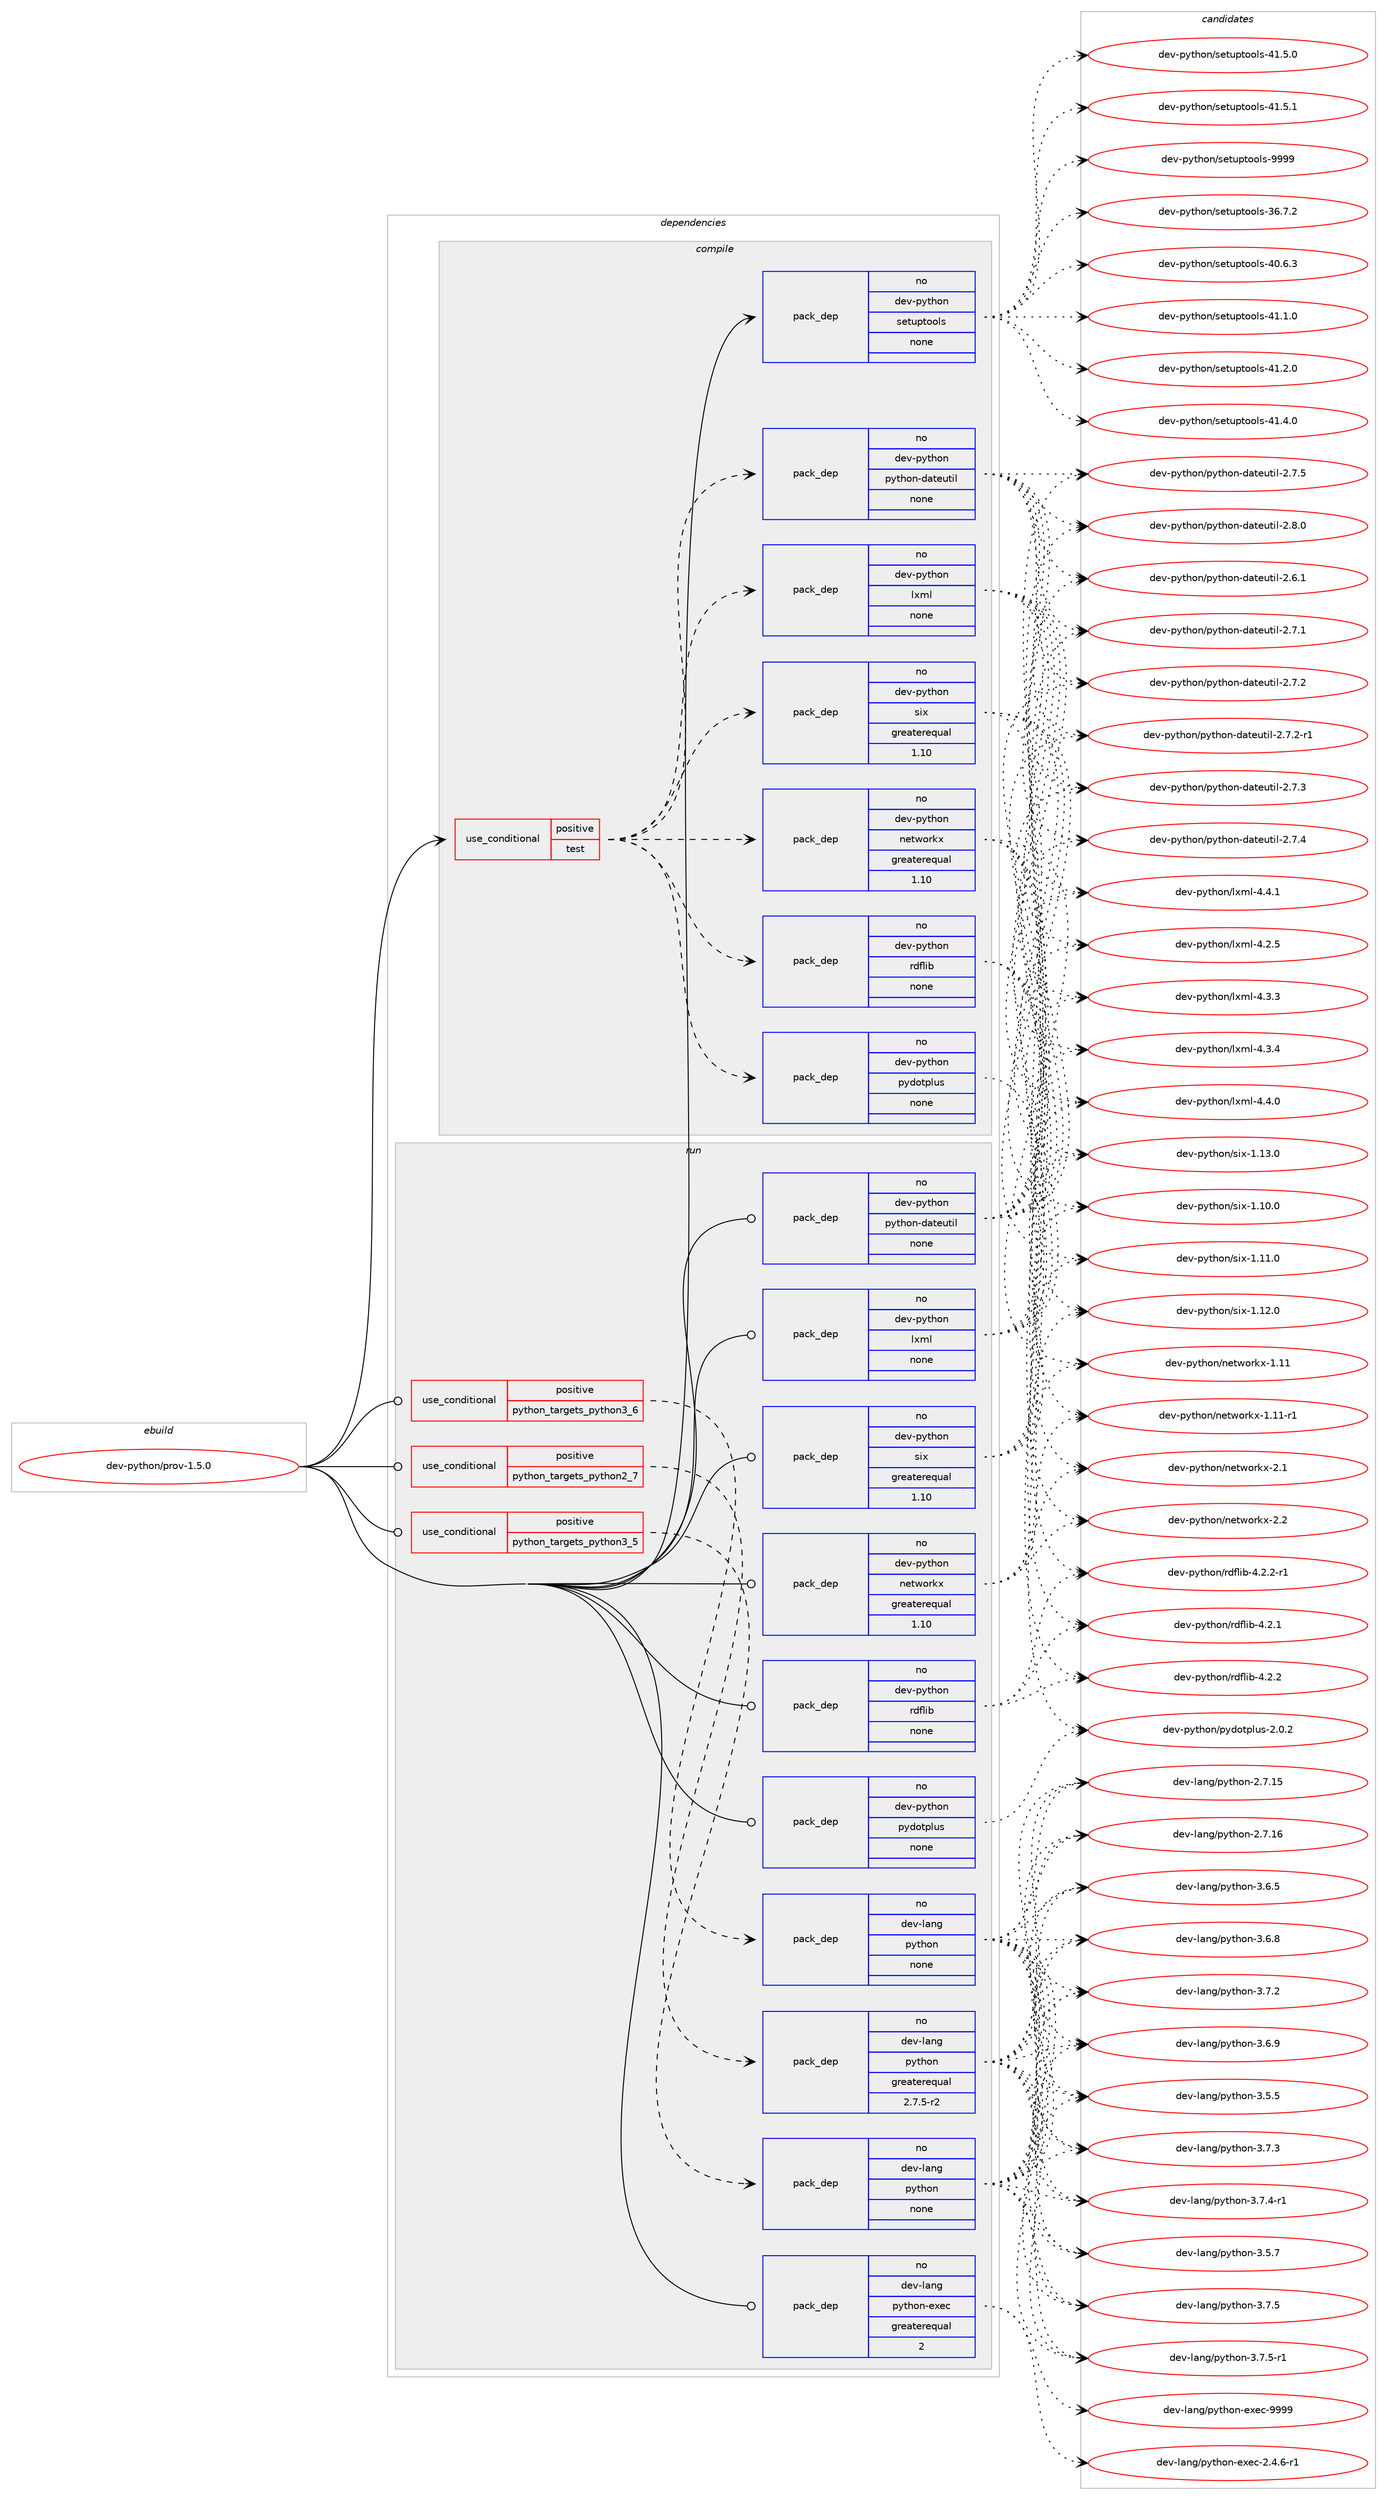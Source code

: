 digraph prolog {

# *************
# Graph options
# *************

newrank=true;
concentrate=true;
compound=true;
graph [rankdir=LR,fontname=Helvetica,fontsize=10,ranksep=1.5];#, ranksep=2.5, nodesep=0.2];
edge  [arrowhead=vee];
node  [fontname=Helvetica,fontsize=10];

# **********
# The ebuild
# **********

subgraph cluster_leftcol {
color=gray;
rank=same;
label=<<i>ebuild</i>>;
id [label="dev-python/prov-1.5.0", color=red, width=4, href="../dev-python/prov-1.5.0.svg"];
}

# ****************
# The dependencies
# ****************

subgraph cluster_midcol {
color=gray;
label=<<i>dependencies</i>>;
subgraph cluster_compile {
fillcolor="#eeeeee";
style=filled;
label=<<i>compile</i>>;
subgraph cond144978 {
dependency623239 [label=<<TABLE BORDER="0" CELLBORDER="1" CELLSPACING="0" CELLPADDING="4"><TR><TD ROWSPAN="3" CELLPADDING="10">use_conditional</TD></TR><TR><TD>positive</TD></TR><TR><TD>test</TD></TR></TABLE>>, shape=none, color=red];
subgraph pack466417 {
dependency623240 [label=<<TABLE BORDER="0" CELLBORDER="1" CELLSPACING="0" CELLPADDING="4" WIDTH="220"><TR><TD ROWSPAN="6" CELLPADDING="30">pack_dep</TD></TR><TR><TD WIDTH="110">no</TD></TR><TR><TD>dev-python</TD></TR><TR><TD>pydotplus</TD></TR><TR><TD>none</TD></TR><TR><TD></TD></TR></TABLE>>, shape=none, color=blue];
}
dependency623239:e -> dependency623240:w [weight=20,style="dashed",arrowhead="vee"];
subgraph pack466418 {
dependency623241 [label=<<TABLE BORDER="0" CELLBORDER="1" CELLSPACING="0" CELLPADDING="4" WIDTH="220"><TR><TD ROWSPAN="6" CELLPADDING="30">pack_dep</TD></TR><TR><TD WIDTH="110">no</TD></TR><TR><TD>dev-python</TD></TR><TR><TD>python-dateutil</TD></TR><TR><TD>none</TD></TR><TR><TD></TD></TR></TABLE>>, shape=none, color=blue];
}
dependency623239:e -> dependency623241:w [weight=20,style="dashed",arrowhead="vee"];
subgraph pack466419 {
dependency623242 [label=<<TABLE BORDER="0" CELLBORDER="1" CELLSPACING="0" CELLPADDING="4" WIDTH="220"><TR><TD ROWSPAN="6" CELLPADDING="30">pack_dep</TD></TR><TR><TD WIDTH="110">no</TD></TR><TR><TD>dev-python</TD></TR><TR><TD>lxml</TD></TR><TR><TD>none</TD></TR><TR><TD></TD></TR></TABLE>>, shape=none, color=blue];
}
dependency623239:e -> dependency623242:w [weight=20,style="dashed",arrowhead="vee"];
subgraph pack466420 {
dependency623243 [label=<<TABLE BORDER="0" CELLBORDER="1" CELLSPACING="0" CELLPADDING="4" WIDTH="220"><TR><TD ROWSPAN="6" CELLPADDING="30">pack_dep</TD></TR><TR><TD WIDTH="110">no</TD></TR><TR><TD>dev-python</TD></TR><TR><TD>networkx</TD></TR><TR><TD>greaterequal</TD></TR><TR><TD>1.10</TD></TR></TABLE>>, shape=none, color=blue];
}
dependency623239:e -> dependency623243:w [weight=20,style="dashed",arrowhead="vee"];
subgraph pack466421 {
dependency623244 [label=<<TABLE BORDER="0" CELLBORDER="1" CELLSPACING="0" CELLPADDING="4" WIDTH="220"><TR><TD ROWSPAN="6" CELLPADDING="30">pack_dep</TD></TR><TR><TD WIDTH="110">no</TD></TR><TR><TD>dev-python</TD></TR><TR><TD>rdflib</TD></TR><TR><TD>none</TD></TR><TR><TD></TD></TR></TABLE>>, shape=none, color=blue];
}
dependency623239:e -> dependency623244:w [weight=20,style="dashed",arrowhead="vee"];
subgraph pack466422 {
dependency623245 [label=<<TABLE BORDER="0" CELLBORDER="1" CELLSPACING="0" CELLPADDING="4" WIDTH="220"><TR><TD ROWSPAN="6" CELLPADDING="30">pack_dep</TD></TR><TR><TD WIDTH="110">no</TD></TR><TR><TD>dev-python</TD></TR><TR><TD>six</TD></TR><TR><TD>greaterequal</TD></TR><TR><TD>1.10</TD></TR></TABLE>>, shape=none, color=blue];
}
dependency623239:e -> dependency623245:w [weight=20,style="dashed",arrowhead="vee"];
}
id:e -> dependency623239:w [weight=20,style="solid",arrowhead="vee"];
subgraph pack466423 {
dependency623246 [label=<<TABLE BORDER="0" CELLBORDER="1" CELLSPACING="0" CELLPADDING="4" WIDTH="220"><TR><TD ROWSPAN="6" CELLPADDING="30">pack_dep</TD></TR><TR><TD WIDTH="110">no</TD></TR><TR><TD>dev-python</TD></TR><TR><TD>setuptools</TD></TR><TR><TD>none</TD></TR><TR><TD></TD></TR></TABLE>>, shape=none, color=blue];
}
id:e -> dependency623246:w [weight=20,style="solid",arrowhead="vee"];
}
subgraph cluster_compileandrun {
fillcolor="#eeeeee";
style=filled;
label=<<i>compile and run</i>>;
}
subgraph cluster_run {
fillcolor="#eeeeee";
style=filled;
label=<<i>run</i>>;
subgraph cond144979 {
dependency623247 [label=<<TABLE BORDER="0" CELLBORDER="1" CELLSPACING="0" CELLPADDING="4"><TR><TD ROWSPAN="3" CELLPADDING="10">use_conditional</TD></TR><TR><TD>positive</TD></TR><TR><TD>python_targets_python2_7</TD></TR></TABLE>>, shape=none, color=red];
subgraph pack466424 {
dependency623248 [label=<<TABLE BORDER="0" CELLBORDER="1" CELLSPACING="0" CELLPADDING="4" WIDTH="220"><TR><TD ROWSPAN="6" CELLPADDING="30">pack_dep</TD></TR><TR><TD WIDTH="110">no</TD></TR><TR><TD>dev-lang</TD></TR><TR><TD>python</TD></TR><TR><TD>greaterequal</TD></TR><TR><TD>2.7.5-r2</TD></TR></TABLE>>, shape=none, color=blue];
}
dependency623247:e -> dependency623248:w [weight=20,style="dashed",arrowhead="vee"];
}
id:e -> dependency623247:w [weight=20,style="solid",arrowhead="odot"];
subgraph cond144980 {
dependency623249 [label=<<TABLE BORDER="0" CELLBORDER="1" CELLSPACING="0" CELLPADDING="4"><TR><TD ROWSPAN="3" CELLPADDING="10">use_conditional</TD></TR><TR><TD>positive</TD></TR><TR><TD>python_targets_python3_5</TD></TR></TABLE>>, shape=none, color=red];
subgraph pack466425 {
dependency623250 [label=<<TABLE BORDER="0" CELLBORDER="1" CELLSPACING="0" CELLPADDING="4" WIDTH="220"><TR><TD ROWSPAN="6" CELLPADDING="30">pack_dep</TD></TR><TR><TD WIDTH="110">no</TD></TR><TR><TD>dev-lang</TD></TR><TR><TD>python</TD></TR><TR><TD>none</TD></TR><TR><TD></TD></TR></TABLE>>, shape=none, color=blue];
}
dependency623249:e -> dependency623250:w [weight=20,style="dashed",arrowhead="vee"];
}
id:e -> dependency623249:w [weight=20,style="solid",arrowhead="odot"];
subgraph cond144981 {
dependency623251 [label=<<TABLE BORDER="0" CELLBORDER="1" CELLSPACING="0" CELLPADDING="4"><TR><TD ROWSPAN="3" CELLPADDING="10">use_conditional</TD></TR><TR><TD>positive</TD></TR><TR><TD>python_targets_python3_6</TD></TR></TABLE>>, shape=none, color=red];
subgraph pack466426 {
dependency623252 [label=<<TABLE BORDER="0" CELLBORDER="1" CELLSPACING="0" CELLPADDING="4" WIDTH="220"><TR><TD ROWSPAN="6" CELLPADDING="30">pack_dep</TD></TR><TR><TD WIDTH="110">no</TD></TR><TR><TD>dev-lang</TD></TR><TR><TD>python</TD></TR><TR><TD>none</TD></TR><TR><TD></TD></TR></TABLE>>, shape=none, color=blue];
}
dependency623251:e -> dependency623252:w [weight=20,style="dashed",arrowhead="vee"];
}
id:e -> dependency623251:w [weight=20,style="solid",arrowhead="odot"];
subgraph pack466427 {
dependency623253 [label=<<TABLE BORDER="0" CELLBORDER="1" CELLSPACING="0" CELLPADDING="4" WIDTH="220"><TR><TD ROWSPAN="6" CELLPADDING="30">pack_dep</TD></TR><TR><TD WIDTH="110">no</TD></TR><TR><TD>dev-lang</TD></TR><TR><TD>python-exec</TD></TR><TR><TD>greaterequal</TD></TR><TR><TD>2</TD></TR></TABLE>>, shape=none, color=blue];
}
id:e -> dependency623253:w [weight=20,style="solid",arrowhead="odot"];
subgraph pack466428 {
dependency623254 [label=<<TABLE BORDER="0" CELLBORDER="1" CELLSPACING="0" CELLPADDING="4" WIDTH="220"><TR><TD ROWSPAN="6" CELLPADDING="30">pack_dep</TD></TR><TR><TD WIDTH="110">no</TD></TR><TR><TD>dev-python</TD></TR><TR><TD>lxml</TD></TR><TR><TD>none</TD></TR><TR><TD></TD></TR></TABLE>>, shape=none, color=blue];
}
id:e -> dependency623254:w [weight=20,style="solid",arrowhead="odot"];
subgraph pack466429 {
dependency623255 [label=<<TABLE BORDER="0" CELLBORDER="1" CELLSPACING="0" CELLPADDING="4" WIDTH="220"><TR><TD ROWSPAN="6" CELLPADDING="30">pack_dep</TD></TR><TR><TD WIDTH="110">no</TD></TR><TR><TD>dev-python</TD></TR><TR><TD>networkx</TD></TR><TR><TD>greaterequal</TD></TR><TR><TD>1.10</TD></TR></TABLE>>, shape=none, color=blue];
}
id:e -> dependency623255:w [weight=20,style="solid",arrowhead="odot"];
subgraph pack466430 {
dependency623256 [label=<<TABLE BORDER="0" CELLBORDER="1" CELLSPACING="0" CELLPADDING="4" WIDTH="220"><TR><TD ROWSPAN="6" CELLPADDING="30">pack_dep</TD></TR><TR><TD WIDTH="110">no</TD></TR><TR><TD>dev-python</TD></TR><TR><TD>pydotplus</TD></TR><TR><TD>none</TD></TR><TR><TD></TD></TR></TABLE>>, shape=none, color=blue];
}
id:e -> dependency623256:w [weight=20,style="solid",arrowhead="odot"];
subgraph pack466431 {
dependency623257 [label=<<TABLE BORDER="0" CELLBORDER="1" CELLSPACING="0" CELLPADDING="4" WIDTH="220"><TR><TD ROWSPAN="6" CELLPADDING="30">pack_dep</TD></TR><TR><TD WIDTH="110">no</TD></TR><TR><TD>dev-python</TD></TR><TR><TD>python-dateutil</TD></TR><TR><TD>none</TD></TR><TR><TD></TD></TR></TABLE>>, shape=none, color=blue];
}
id:e -> dependency623257:w [weight=20,style="solid",arrowhead="odot"];
subgraph pack466432 {
dependency623258 [label=<<TABLE BORDER="0" CELLBORDER="1" CELLSPACING="0" CELLPADDING="4" WIDTH="220"><TR><TD ROWSPAN="6" CELLPADDING="30">pack_dep</TD></TR><TR><TD WIDTH="110">no</TD></TR><TR><TD>dev-python</TD></TR><TR><TD>rdflib</TD></TR><TR><TD>none</TD></TR><TR><TD></TD></TR></TABLE>>, shape=none, color=blue];
}
id:e -> dependency623258:w [weight=20,style="solid",arrowhead="odot"];
subgraph pack466433 {
dependency623259 [label=<<TABLE BORDER="0" CELLBORDER="1" CELLSPACING="0" CELLPADDING="4" WIDTH="220"><TR><TD ROWSPAN="6" CELLPADDING="30">pack_dep</TD></TR><TR><TD WIDTH="110">no</TD></TR><TR><TD>dev-python</TD></TR><TR><TD>six</TD></TR><TR><TD>greaterequal</TD></TR><TR><TD>1.10</TD></TR></TABLE>>, shape=none, color=blue];
}
id:e -> dependency623259:w [weight=20,style="solid",arrowhead="odot"];
}
}

# **************
# The candidates
# **************

subgraph cluster_choices {
rank=same;
color=gray;
label=<<i>candidates</i>>;

subgraph choice466417 {
color=black;
nodesep=1;
choice1001011184511212111610411111047112121100111116112108117115455046484650 [label="dev-python/pydotplus-2.0.2", color=red, width=4,href="../dev-python/pydotplus-2.0.2.svg"];
dependency623240:e -> choice1001011184511212111610411111047112121100111116112108117115455046484650:w [style=dotted,weight="100"];
}
subgraph choice466418 {
color=black;
nodesep=1;
choice10010111845112121116104111110471121211161041111104510097116101117116105108455046544649 [label="dev-python/python-dateutil-2.6.1", color=red, width=4,href="../dev-python/python-dateutil-2.6.1.svg"];
choice10010111845112121116104111110471121211161041111104510097116101117116105108455046554649 [label="dev-python/python-dateutil-2.7.1", color=red, width=4,href="../dev-python/python-dateutil-2.7.1.svg"];
choice10010111845112121116104111110471121211161041111104510097116101117116105108455046554650 [label="dev-python/python-dateutil-2.7.2", color=red, width=4,href="../dev-python/python-dateutil-2.7.2.svg"];
choice100101118451121211161041111104711212111610411111045100971161011171161051084550465546504511449 [label="dev-python/python-dateutil-2.7.2-r1", color=red, width=4,href="../dev-python/python-dateutil-2.7.2-r1.svg"];
choice10010111845112121116104111110471121211161041111104510097116101117116105108455046554651 [label="dev-python/python-dateutil-2.7.3", color=red, width=4,href="../dev-python/python-dateutil-2.7.3.svg"];
choice10010111845112121116104111110471121211161041111104510097116101117116105108455046554652 [label="dev-python/python-dateutil-2.7.4", color=red, width=4,href="../dev-python/python-dateutil-2.7.4.svg"];
choice10010111845112121116104111110471121211161041111104510097116101117116105108455046554653 [label="dev-python/python-dateutil-2.7.5", color=red, width=4,href="../dev-python/python-dateutil-2.7.5.svg"];
choice10010111845112121116104111110471121211161041111104510097116101117116105108455046564648 [label="dev-python/python-dateutil-2.8.0", color=red, width=4,href="../dev-python/python-dateutil-2.8.0.svg"];
dependency623241:e -> choice10010111845112121116104111110471121211161041111104510097116101117116105108455046544649:w [style=dotted,weight="100"];
dependency623241:e -> choice10010111845112121116104111110471121211161041111104510097116101117116105108455046554649:w [style=dotted,weight="100"];
dependency623241:e -> choice10010111845112121116104111110471121211161041111104510097116101117116105108455046554650:w [style=dotted,weight="100"];
dependency623241:e -> choice100101118451121211161041111104711212111610411111045100971161011171161051084550465546504511449:w [style=dotted,weight="100"];
dependency623241:e -> choice10010111845112121116104111110471121211161041111104510097116101117116105108455046554651:w [style=dotted,weight="100"];
dependency623241:e -> choice10010111845112121116104111110471121211161041111104510097116101117116105108455046554652:w [style=dotted,weight="100"];
dependency623241:e -> choice10010111845112121116104111110471121211161041111104510097116101117116105108455046554653:w [style=dotted,weight="100"];
dependency623241:e -> choice10010111845112121116104111110471121211161041111104510097116101117116105108455046564648:w [style=dotted,weight="100"];
}
subgraph choice466419 {
color=black;
nodesep=1;
choice1001011184511212111610411111047108120109108455246504653 [label="dev-python/lxml-4.2.5", color=red, width=4,href="../dev-python/lxml-4.2.5.svg"];
choice1001011184511212111610411111047108120109108455246514651 [label="dev-python/lxml-4.3.3", color=red, width=4,href="../dev-python/lxml-4.3.3.svg"];
choice1001011184511212111610411111047108120109108455246514652 [label="dev-python/lxml-4.3.4", color=red, width=4,href="../dev-python/lxml-4.3.4.svg"];
choice1001011184511212111610411111047108120109108455246524648 [label="dev-python/lxml-4.4.0", color=red, width=4,href="../dev-python/lxml-4.4.0.svg"];
choice1001011184511212111610411111047108120109108455246524649 [label="dev-python/lxml-4.4.1", color=red, width=4,href="../dev-python/lxml-4.4.1.svg"];
dependency623242:e -> choice1001011184511212111610411111047108120109108455246504653:w [style=dotted,weight="100"];
dependency623242:e -> choice1001011184511212111610411111047108120109108455246514651:w [style=dotted,weight="100"];
dependency623242:e -> choice1001011184511212111610411111047108120109108455246514652:w [style=dotted,weight="100"];
dependency623242:e -> choice1001011184511212111610411111047108120109108455246524648:w [style=dotted,weight="100"];
dependency623242:e -> choice1001011184511212111610411111047108120109108455246524649:w [style=dotted,weight="100"];
}
subgraph choice466420 {
color=black;
nodesep=1;
choice10010111845112121116104111110471101011161191111141071204549464949 [label="dev-python/networkx-1.11", color=red, width=4,href="../dev-python/networkx-1.11.svg"];
choice100101118451121211161041111104711010111611911111410712045494649494511449 [label="dev-python/networkx-1.11-r1", color=red, width=4,href="../dev-python/networkx-1.11-r1.svg"];
choice100101118451121211161041111104711010111611911111410712045504649 [label="dev-python/networkx-2.1", color=red, width=4,href="../dev-python/networkx-2.1.svg"];
choice100101118451121211161041111104711010111611911111410712045504650 [label="dev-python/networkx-2.2", color=red, width=4,href="../dev-python/networkx-2.2.svg"];
dependency623243:e -> choice10010111845112121116104111110471101011161191111141071204549464949:w [style=dotted,weight="100"];
dependency623243:e -> choice100101118451121211161041111104711010111611911111410712045494649494511449:w [style=dotted,weight="100"];
dependency623243:e -> choice100101118451121211161041111104711010111611911111410712045504649:w [style=dotted,weight="100"];
dependency623243:e -> choice100101118451121211161041111104711010111611911111410712045504650:w [style=dotted,weight="100"];
}
subgraph choice466421 {
color=black;
nodesep=1;
choice100101118451121211161041111104711410010210810598455246504649 [label="dev-python/rdflib-4.2.1", color=red, width=4,href="../dev-python/rdflib-4.2.1.svg"];
choice100101118451121211161041111104711410010210810598455246504650 [label="dev-python/rdflib-4.2.2", color=red, width=4,href="../dev-python/rdflib-4.2.2.svg"];
choice1001011184511212111610411111047114100102108105984552465046504511449 [label="dev-python/rdflib-4.2.2-r1", color=red, width=4,href="../dev-python/rdflib-4.2.2-r1.svg"];
dependency623244:e -> choice100101118451121211161041111104711410010210810598455246504649:w [style=dotted,weight="100"];
dependency623244:e -> choice100101118451121211161041111104711410010210810598455246504650:w [style=dotted,weight="100"];
dependency623244:e -> choice1001011184511212111610411111047114100102108105984552465046504511449:w [style=dotted,weight="100"];
}
subgraph choice466422 {
color=black;
nodesep=1;
choice100101118451121211161041111104711510512045494649484648 [label="dev-python/six-1.10.0", color=red, width=4,href="../dev-python/six-1.10.0.svg"];
choice100101118451121211161041111104711510512045494649494648 [label="dev-python/six-1.11.0", color=red, width=4,href="../dev-python/six-1.11.0.svg"];
choice100101118451121211161041111104711510512045494649504648 [label="dev-python/six-1.12.0", color=red, width=4,href="../dev-python/six-1.12.0.svg"];
choice100101118451121211161041111104711510512045494649514648 [label="dev-python/six-1.13.0", color=red, width=4,href="../dev-python/six-1.13.0.svg"];
dependency623245:e -> choice100101118451121211161041111104711510512045494649484648:w [style=dotted,weight="100"];
dependency623245:e -> choice100101118451121211161041111104711510512045494649494648:w [style=dotted,weight="100"];
dependency623245:e -> choice100101118451121211161041111104711510512045494649504648:w [style=dotted,weight="100"];
dependency623245:e -> choice100101118451121211161041111104711510512045494649514648:w [style=dotted,weight="100"];
}
subgraph choice466423 {
color=black;
nodesep=1;
choice100101118451121211161041111104711510111611711211611111110811545515446554650 [label="dev-python/setuptools-36.7.2", color=red, width=4,href="../dev-python/setuptools-36.7.2.svg"];
choice100101118451121211161041111104711510111611711211611111110811545524846544651 [label="dev-python/setuptools-40.6.3", color=red, width=4,href="../dev-python/setuptools-40.6.3.svg"];
choice100101118451121211161041111104711510111611711211611111110811545524946494648 [label="dev-python/setuptools-41.1.0", color=red, width=4,href="../dev-python/setuptools-41.1.0.svg"];
choice100101118451121211161041111104711510111611711211611111110811545524946504648 [label="dev-python/setuptools-41.2.0", color=red, width=4,href="../dev-python/setuptools-41.2.0.svg"];
choice100101118451121211161041111104711510111611711211611111110811545524946524648 [label="dev-python/setuptools-41.4.0", color=red, width=4,href="../dev-python/setuptools-41.4.0.svg"];
choice100101118451121211161041111104711510111611711211611111110811545524946534648 [label="dev-python/setuptools-41.5.0", color=red, width=4,href="../dev-python/setuptools-41.5.0.svg"];
choice100101118451121211161041111104711510111611711211611111110811545524946534649 [label="dev-python/setuptools-41.5.1", color=red, width=4,href="../dev-python/setuptools-41.5.1.svg"];
choice10010111845112121116104111110471151011161171121161111111081154557575757 [label="dev-python/setuptools-9999", color=red, width=4,href="../dev-python/setuptools-9999.svg"];
dependency623246:e -> choice100101118451121211161041111104711510111611711211611111110811545515446554650:w [style=dotted,weight="100"];
dependency623246:e -> choice100101118451121211161041111104711510111611711211611111110811545524846544651:w [style=dotted,weight="100"];
dependency623246:e -> choice100101118451121211161041111104711510111611711211611111110811545524946494648:w [style=dotted,weight="100"];
dependency623246:e -> choice100101118451121211161041111104711510111611711211611111110811545524946504648:w [style=dotted,weight="100"];
dependency623246:e -> choice100101118451121211161041111104711510111611711211611111110811545524946524648:w [style=dotted,weight="100"];
dependency623246:e -> choice100101118451121211161041111104711510111611711211611111110811545524946534648:w [style=dotted,weight="100"];
dependency623246:e -> choice100101118451121211161041111104711510111611711211611111110811545524946534649:w [style=dotted,weight="100"];
dependency623246:e -> choice10010111845112121116104111110471151011161171121161111111081154557575757:w [style=dotted,weight="100"];
}
subgraph choice466424 {
color=black;
nodesep=1;
choice10010111845108971101034711212111610411111045504655464953 [label="dev-lang/python-2.7.15", color=red, width=4,href="../dev-lang/python-2.7.15.svg"];
choice10010111845108971101034711212111610411111045504655464954 [label="dev-lang/python-2.7.16", color=red, width=4,href="../dev-lang/python-2.7.16.svg"];
choice100101118451089711010347112121116104111110455146534653 [label="dev-lang/python-3.5.5", color=red, width=4,href="../dev-lang/python-3.5.5.svg"];
choice100101118451089711010347112121116104111110455146534655 [label="dev-lang/python-3.5.7", color=red, width=4,href="../dev-lang/python-3.5.7.svg"];
choice100101118451089711010347112121116104111110455146544653 [label="dev-lang/python-3.6.5", color=red, width=4,href="../dev-lang/python-3.6.5.svg"];
choice100101118451089711010347112121116104111110455146544656 [label="dev-lang/python-3.6.8", color=red, width=4,href="../dev-lang/python-3.6.8.svg"];
choice100101118451089711010347112121116104111110455146544657 [label="dev-lang/python-3.6.9", color=red, width=4,href="../dev-lang/python-3.6.9.svg"];
choice100101118451089711010347112121116104111110455146554650 [label="dev-lang/python-3.7.2", color=red, width=4,href="../dev-lang/python-3.7.2.svg"];
choice100101118451089711010347112121116104111110455146554651 [label="dev-lang/python-3.7.3", color=red, width=4,href="../dev-lang/python-3.7.3.svg"];
choice1001011184510897110103471121211161041111104551465546524511449 [label="dev-lang/python-3.7.4-r1", color=red, width=4,href="../dev-lang/python-3.7.4-r1.svg"];
choice100101118451089711010347112121116104111110455146554653 [label="dev-lang/python-3.7.5", color=red, width=4,href="../dev-lang/python-3.7.5.svg"];
choice1001011184510897110103471121211161041111104551465546534511449 [label="dev-lang/python-3.7.5-r1", color=red, width=4,href="../dev-lang/python-3.7.5-r1.svg"];
dependency623248:e -> choice10010111845108971101034711212111610411111045504655464953:w [style=dotted,weight="100"];
dependency623248:e -> choice10010111845108971101034711212111610411111045504655464954:w [style=dotted,weight="100"];
dependency623248:e -> choice100101118451089711010347112121116104111110455146534653:w [style=dotted,weight="100"];
dependency623248:e -> choice100101118451089711010347112121116104111110455146534655:w [style=dotted,weight="100"];
dependency623248:e -> choice100101118451089711010347112121116104111110455146544653:w [style=dotted,weight="100"];
dependency623248:e -> choice100101118451089711010347112121116104111110455146544656:w [style=dotted,weight="100"];
dependency623248:e -> choice100101118451089711010347112121116104111110455146544657:w [style=dotted,weight="100"];
dependency623248:e -> choice100101118451089711010347112121116104111110455146554650:w [style=dotted,weight="100"];
dependency623248:e -> choice100101118451089711010347112121116104111110455146554651:w [style=dotted,weight="100"];
dependency623248:e -> choice1001011184510897110103471121211161041111104551465546524511449:w [style=dotted,weight="100"];
dependency623248:e -> choice100101118451089711010347112121116104111110455146554653:w [style=dotted,weight="100"];
dependency623248:e -> choice1001011184510897110103471121211161041111104551465546534511449:w [style=dotted,weight="100"];
}
subgraph choice466425 {
color=black;
nodesep=1;
choice10010111845108971101034711212111610411111045504655464953 [label="dev-lang/python-2.7.15", color=red, width=4,href="../dev-lang/python-2.7.15.svg"];
choice10010111845108971101034711212111610411111045504655464954 [label="dev-lang/python-2.7.16", color=red, width=4,href="../dev-lang/python-2.7.16.svg"];
choice100101118451089711010347112121116104111110455146534653 [label="dev-lang/python-3.5.5", color=red, width=4,href="../dev-lang/python-3.5.5.svg"];
choice100101118451089711010347112121116104111110455146534655 [label="dev-lang/python-3.5.7", color=red, width=4,href="../dev-lang/python-3.5.7.svg"];
choice100101118451089711010347112121116104111110455146544653 [label="dev-lang/python-3.6.5", color=red, width=4,href="../dev-lang/python-3.6.5.svg"];
choice100101118451089711010347112121116104111110455146544656 [label="dev-lang/python-3.6.8", color=red, width=4,href="../dev-lang/python-3.6.8.svg"];
choice100101118451089711010347112121116104111110455146544657 [label="dev-lang/python-3.6.9", color=red, width=4,href="../dev-lang/python-3.6.9.svg"];
choice100101118451089711010347112121116104111110455146554650 [label="dev-lang/python-3.7.2", color=red, width=4,href="../dev-lang/python-3.7.2.svg"];
choice100101118451089711010347112121116104111110455146554651 [label="dev-lang/python-3.7.3", color=red, width=4,href="../dev-lang/python-3.7.3.svg"];
choice1001011184510897110103471121211161041111104551465546524511449 [label="dev-lang/python-3.7.4-r1", color=red, width=4,href="../dev-lang/python-3.7.4-r1.svg"];
choice100101118451089711010347112121116104111110455146554653 [label="dev-lang/python-3.7.5", color=red, width=4,href="../dev-lang/python-3.7.5.svg"];
choice1001011184510897110103471121211161041111104551465546534511449 [label="dev-lang/python-3.7.5-r1", color=red, width=4,href="../dev-lang/python-3.7.5-r1.svg"];
dependency623250:e -> choice10010111845108971101034711212111610411111045504655464953:w [style=dotted,weight="100"];
dependency623250:e -> choice10010111845108971101034711212111610411111045504655464954:w [style=dotted,weight="100"];
dependency623250:e -> choice100101118451089711010347112121116104111110455146534653:w [style=dotted,weight="100"];
dependency623250:e -> choice100101118451089711010347112121116104111110455146534655:w [style=dotted,weight="100"];
dependency623250:e -> choice100101118451089711010347112121116104111110455146544653:w [style=dotted,weight="100"];
dependency623250:e -> choice100101118451089711010347112121116104111110455146544656:w [style=dotted,weight="100"];
dependency623250:e -> choice100101118451089711010347112121116104111110455146544657:w [style=dotted,weight="100"];
dependency623250:e -> choice100101118451089711010347112121116104111110455146554650:w [style=dotted,weight="100"];
dependency623250:e -> choice100101118451089711010347112121116104111110455146554651:w [style=dotted,weight="100"];
dependency623250:e -> choice1001011184510897110103471121211161041111104551465546524511449:w [style=dotted,weight="100"];
dependency623250:e -> choice100101118451089711010347112121116104111110455146554653:w [style=dotted,weight="100"];
dependency623250:e -> choice1001011184510897110103471121211161041111104551465546534511449:w [style=dotted,weight="100"];
}
subgraph choice466426 {
color=black;
nodesep=1;
choice10010111845108971101034711212111610411111045504655464953 [label="dev-lang/python-2.7.15", color=red, width=4,href="../dev-lang/python-2.7.15.svg"];
choice10010111845108971101034711212111610411111045504655464954 [label="dev-lang/python-2.7.16", color=red, width=4,href="../dev-lang/python-2.7.16.svg"];
choice100101118451089711010347112121116104111110455146534653 [label="dev-lang/python-3.5.5", color=red, width=4,href="../dev-lang/python-3.5.5.svg"];
choice100101118451089711010347112121116104111110455146534655 [label="dev-lang/python-3.5.7", color=red, width=4,href="../dev-lang/python-3.5.7.svg"];
choice100101118451089711010347112121116104111110455146544653 [label="dev-lang/python-3.6.5", color=red, width=4,href="../dev-lang/python-3.6.5.svg"];
choice100101118451089711010347112121116104111110455146544656 [label="dev-lang/python-3.6.8", color=red, width=4,href="../dev-lang/python-3.6.8.svg"];
choice100101118451089711010347112121116104111110455146544657 [label="dev-lang/python-3.6.9", color=red, width=4,href="../dev-lang/python-3.6.9.svg"];
choice100101118451089711010347112121116104111110455146554650 [label="dev-lang/python-3.7.2", color=red, width=4,href="../dev-lang/python-3.7.2.svg"];
choice100101118451089711010347112121116104111110455146554651 [label="dev-lang/python-3.7.3", color=red, width=4,href="../dev-lang/python-3.7.3.svg"];
choice1001011184510897110103471121211161041111104551465546524511449 [label="dev-lang/python-3.7.4-r1", color=red, width=4,href="../dev-lang/python-3.7.4-r1.svg"];
choice100101118451089711010347112121116104111110455146554653 [label="dev-lang/python-3.7.5", color=red, width=4,href="../dev-lang/python-3.7.5.svg"];
choice1001011184510897110103471121211161041111104551465546534511449 [label="dev-lang/python-3.7.5-r1", color=red, width=4,href="../dev-lang/python-3.7.5-r1.svg"];
dependency623252:e -> choice10010111845108971101034711212111610411111045504655464953:w [style=dotted,weight="100"];
dependency623252:e -> choice10010111845108971101034711212111610411111045504655464954:w [style=dotted,weight="100"];
dependency623252:e -> choice100101118451089711010347112121116104111110455146534653:w [style=dotted,weight="100"];
dependency623252:e -> choice100101118451089711010347112121116104111110455146534655:w [style=dotted,weight="100"];
dependency623252:e -> choice100101118451089711010347112121116104111110455146544653:w [style=dotted,weight="100"];
dependency623252:e -> choice100101118451089711010347112121116104111110455146544656:w [style=dotted,weight="100"];
dependency623252:e -> choice100101118451089711010347112121116104111110455146544657:w [style=dotted,weight="100"];
dependency623252:e -> choice100101118451089711010347112121116104111110455146554650:w [style=dotted,weight="100"];
dependency623252:e -> choice100101118451089711010347112121116104111110455146554651:w [style=dotted,weight="100"];
dependency623252:e -> choice1001011184510897110103471121211161041111104551465546524511449:w [style=dotted,weight="100"];
dependency623252:e -> choice100101118451089711010347112121116104111110455146554653:w [style=dotted,weight="100"];
dependency623252:e -> choice1001011184510897110103471121211161041111104551465546534511449:w [style=dotted,weight="100"];
}
subgraph choice466427 {
color=black;
nodesep=1;
choice10010111845108971101034711212111610411111045101120101994550465246544511449 [label="dev-lang/python-exec-2.4.6-r1", color=red, width=4,href="../dev-lang/python-exec-2.4.6-r1.svg"];
choice10010111845108971101034711212111610411111045101120101994557575757 [label="dev-lang/python-exec-9999", color=red, width=4,href="../dev-lang/python-exec-9999.svg"];
dependency623253:e -> choice10010111845108971101034711212111610411111045101120101994550465246544511449:w [style=dotted,weight="100"];
dependency623253:e -> choice10010111845108971101034711212111610411111045101120101994557575757:w [style=dotted,weight="100"];
}
subgraph choice466428 {
color=black;
nodesep=1;
choice1001011184511212111610411111047108120109108455246504653 [label="dev-python/lxml-4.2.5", color=red, width=4,href="../dev-python/lxml-4.2.5.svg"];
choice1001011184511212111610411111047108120109108455246514651 [label="dev-python/lxml-4.3.3", color=red, width=4,href="../dev-python/lxml-4.3.3.svg"];
choice1001011184511212111610411111047108120109108455246514652 [label="dev-python/lxml-4.3.4", color=red, width=4,href="../dev-python/lxml-4.3.4.svg"];
choice1001011184511212111610411111047108120109108455246524648 [label="dev-python/lxml-4.4.0", color=red, width=4,href="../dev-python/lxml-4.4.0.svg"];
choice1001011184511212111610411111047108120109108455246524649 [label="dev-python/lxml-4.4.1", color=red, width=4,href="../dev-python/lxml-4.4.1.svg"];
dependency623254:e -> choice1001011184511212111610411111047108120109108455246504653:w [style=dotted,weight="100"];
dependency623254:e -> choice1001011184511212111610411111047108120109108455246514651:w [style=dotted,weight="100"];
dependency623254:e -> choice1001011184511212111610411111047108120109108455246514652:w [style=dotted,weight="100"];
dependency623254:e -> choice1001011184511212111610411111047108120109108455246524648:w [style=dotted,weight="100"];
dependency623254:e -> choice1001011184511212111610411111047108120109108455246524649:w [style=dotted,weight="100"];
}
subgraph choice466429 {
color=black;
nodesep=1;
choice10010111845112121116104111110471101011161191111141071204549464949 [label="dev-python/networkx-1.11", color=red, width=4,href="../dev-python/networkx-1.11.svg"];
choice100101118451121211161041111104711010111611911111410712045494649494511449 [label="dev-python/networkx-1.11-r1", color=red, width=4,href="../dev-python/networkx-1.11-r1.svg"];
choice100101118451121211161041111104711010111611911111410712045504649 [label="dev-python/networkx-2.1", color=red, width=4,href="../dev-python/networkx-2.1.svg"];
choice100101118451121211161041111104711010111611911111410712045504650 [label="dev-python/networkx-2.2", color=red, width=4,href="../dev-python/networkx-2.2.svg"];
dependency623255:e -> choice10010111845112121116104111110471101011161191111141071204549464949:w [style=dotted,weight="100"];
dependency623255:e -> choice100101118451121211161041111104711010111611911111410712045494649494511449:w [style=dotted,weight="100"];
dependency623255:e -> choice100101118451121211161041111104711010111611911111410712045504649:w [style=dotted,weight="100"];
dependency623255:e -> choice100101118451121211161041111104711010111611911111410712045504650:w [style=dotted,weight="100"];
}
subgraph choice466430 {
color=black;
nodesep=1;
choice1001011184511212111610411111047112121100111116112108117115455046484650 [label="dev-python/pydotplus-2.0.2", color=red, width=4,href="../dev-python/pydotplus-2.0.2.svg"];
dependency623256:e -> choice1001011184511212111610411111047112121100111116112108117115455046484650:w [style=dotted,weight="100"];
}
subgraph choice466431 {
color=black;
nodesep=1;
choice10010111845112121116104111110471121211161041111104510097116101117116105108455046544649 [label="dev-python/python-dateutil-2.6.1", color=red, width=4,href="../dev-python/python-dateutil-2.6.1.svg"];
choice10010111845112121116104111110471121211161041111104510097116101117116105108455046554649 [label="dev-python/python-dateutil-2.7.1", color=red, width=4,href="../dev-python/python-dateutil-2.7.1.svg"];
choice10010111845112121116104111110471121211161041111104510097116101117116105108455046554650 [label="dev-python/python-dateutil-2.7.2", color=red, width=4,href="../dev-python/python-dateutil-2.7.2.svg"];
choice100101118451121211161041111104711212111610411111045100971161011171161051084550465546504511449 [label="dev-python/python-dateutil-2.7.2-r1", color=red, width=4,href="../dev-python/python-dateutil-2.7.2-r1.svg"];
choice10010111845112121116104111110471121211161041111104510097116101117116105108455046554651 [label="dev-python/python-dateutil-2.7.3", color=red, width=4,href="../dev-python/python-dateutil-2.7.3.svg"];
choice10010111845112121116104111110471121211161041111104510097116101117116105108455046554652 [label="dev-python/python-dateutil-2.7.4", color=red, width=4,href="../dev-python/python-dateutil-2.7.4.svg"];
choice10010111845112121116104111110471121211161041111104510097116101117116105108455046554653 [label="dev-python/python-dateutil-2.7.5", color=red, width=4,href="../dev-python/python-dateutil-2.7.5.svg"];
choice10010111845112121116104111110471121211161041111104510097116101117116105108455046564648 [label="dev-python/python-dateutil-2.8.0", color=red, width=4,href="../dev-python/python-dateutil-2.8.0.svg"];
dependency623257:e -> choice10010111845112121116104111110471121211161041111104510097116101117116105108455046544649:w [style=dotted,weight="100"];
dependency623257:e -> choice10010111845112121116104111110471121211161041111104510097116101117116105108455046554649:w [style=dotted,weight="100"];
dependency623257:e -> choice10010111845112121116104111110471121211161041111104510097116101117116105108455046554650:w [style=dotted,weight="100"];
dependency623257:e -> choice100101118451121211161041111104711212111610411111045100971161011171161051084550465546504511449:w [style=dotted,weight="100"];
dependency623257:e -> choice10010111845112121116104111110471121211161041111104510097116101117116105108455046554651:w [style=dotted,weight="100"];
dependency623257:e -> choice10010111845112121116104111110471121211161041111104510097116101117116105108455046554652:w [style=dotted,weight="100"];
dependency623257:e -> choice10010111845112121116104111110471121211161041111104510097116101117116105108455046554653:w [style=dotted,weight="100"];
dependency623257:e -> choice10010111845112121116104111110471121211161041111104510097116101117116105108455046564648:w [style=dotted,weight="100"];
}
subgraph choice466432 {
color=black;
nodesep=1;
choice100101118451121211161041111104711410010210810598455246504649 [label="dev-python/rdflib-4.2.1", color=red, width=4,href="../dev-python/rdflib-4.2.1.svg"];
choice100101118451121211161041111104711410010210810598455246504650 [label="dev-python/rdflib-4.2.2", color=red, width=4,href="../dev-python/rdflib-4.2.2.svg"];
choice1001011184511212111610411111047114100102108105984552465046504511449 [label="dev-python/rdflib-4.2.2-r1", color=red, width=4,href="../dev-python/rdflib-4.2.2-r1.svg"];
dependency623258:e -> choice100101118451121211161041111104711410010210810598455246504649:w [style=dotted,weight="100"];
dependency623258:e -> choice100101118451121211161041111104711410010210810598455246504650:w [style=dotted,weight="100"];
dependency623258:e -> choice1001011184511212111610411111047114100102108105984552465046504511449:w [style=dotted,weight="100"];
}
subgraph choice466433 {
color=black;
nodesep=1;
choice100101118451121211161041111104711510512045494649484648 [label="dev-python/six-1.10.0", color=red, width=4,href="../dev-python/six-1.10.0.svg"];
choice100101118451121211161041111104711510512045494649494648 [label="dev-python/six-1.11.0", color=red, width=4,href="../dev-python/six-1.11.0.svg"];
choice100101118451121211161041111104711510512045494649504648 [label="dev-python/six-1.12.0", color=red, width=4,href="../dev-python/six-1.12.0.svg"];
choice100101118451121211161041111104711510512045494649514648 [label="dev-python/six-1.13.0", color=red, width=4,href="../dev-python/six-1.13.0.svg"];
dependency623259:e -> choice100101118451121211161041111104711510512045494649484648:w [style=dotted,weight="100"];
dependency623259:e -> choice100101118451121211161041111104711510512045494649494648:w [style=dotted,weight="100"];
dependency623259:e -> choice100101118451121211161041111104711510512045494649504648:w [style=dotted,weight="100"];
dependency623259:e -> choice100101118451121211161041111104711510512045494649514648:w [style=dotted,weight="100"];
}
}

}
